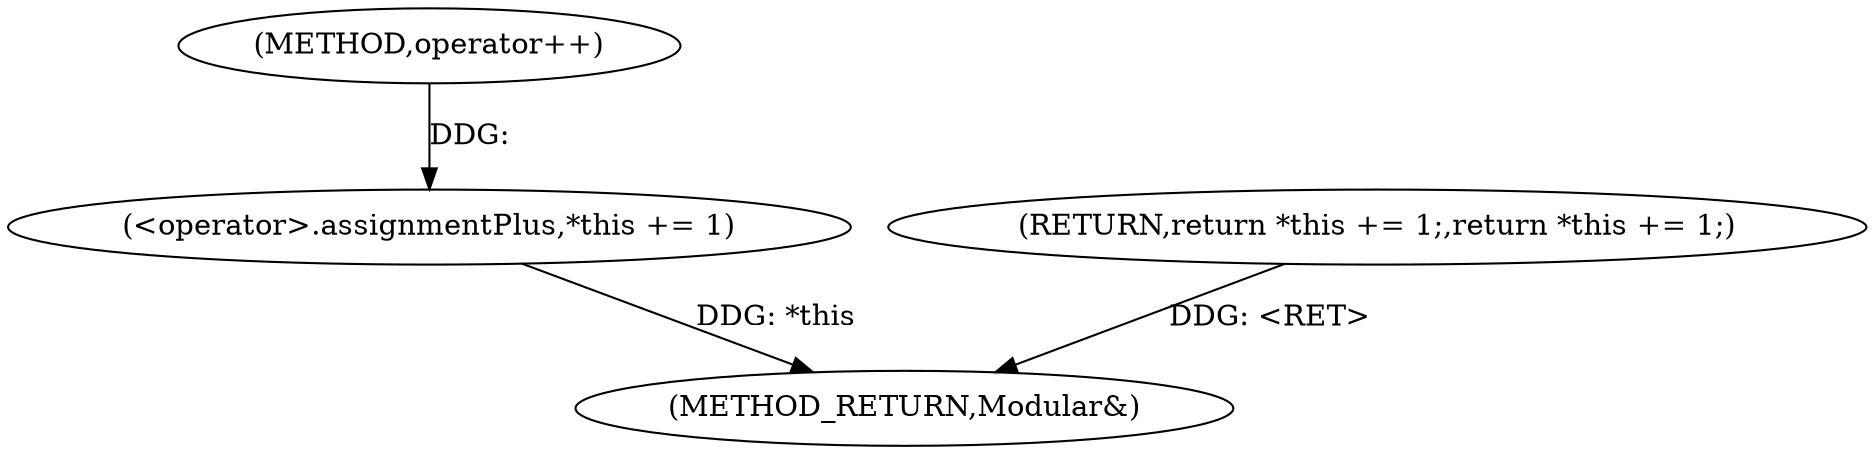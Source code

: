 digraph "operator++" {  
"1000544" [label = "(METHOD,operator++)" ]
"1000551" [label = "(METHOD_RETURN,Modular&)" ]
"1000546" [label = "(RETURN,return *this += 1;,return *this += 1;)" ]
"1000547" [label = "(<operator>.assignmentPlus,*this += 1)" ]
  "1000546" -> "1000551"  [ label = "DDG: <RET>"] 
  "1000547" -> "1000551"  [ label = "DDG: *this"] 
  "1000544" -> "1000547"  [ label = "DDG: "] 
}
